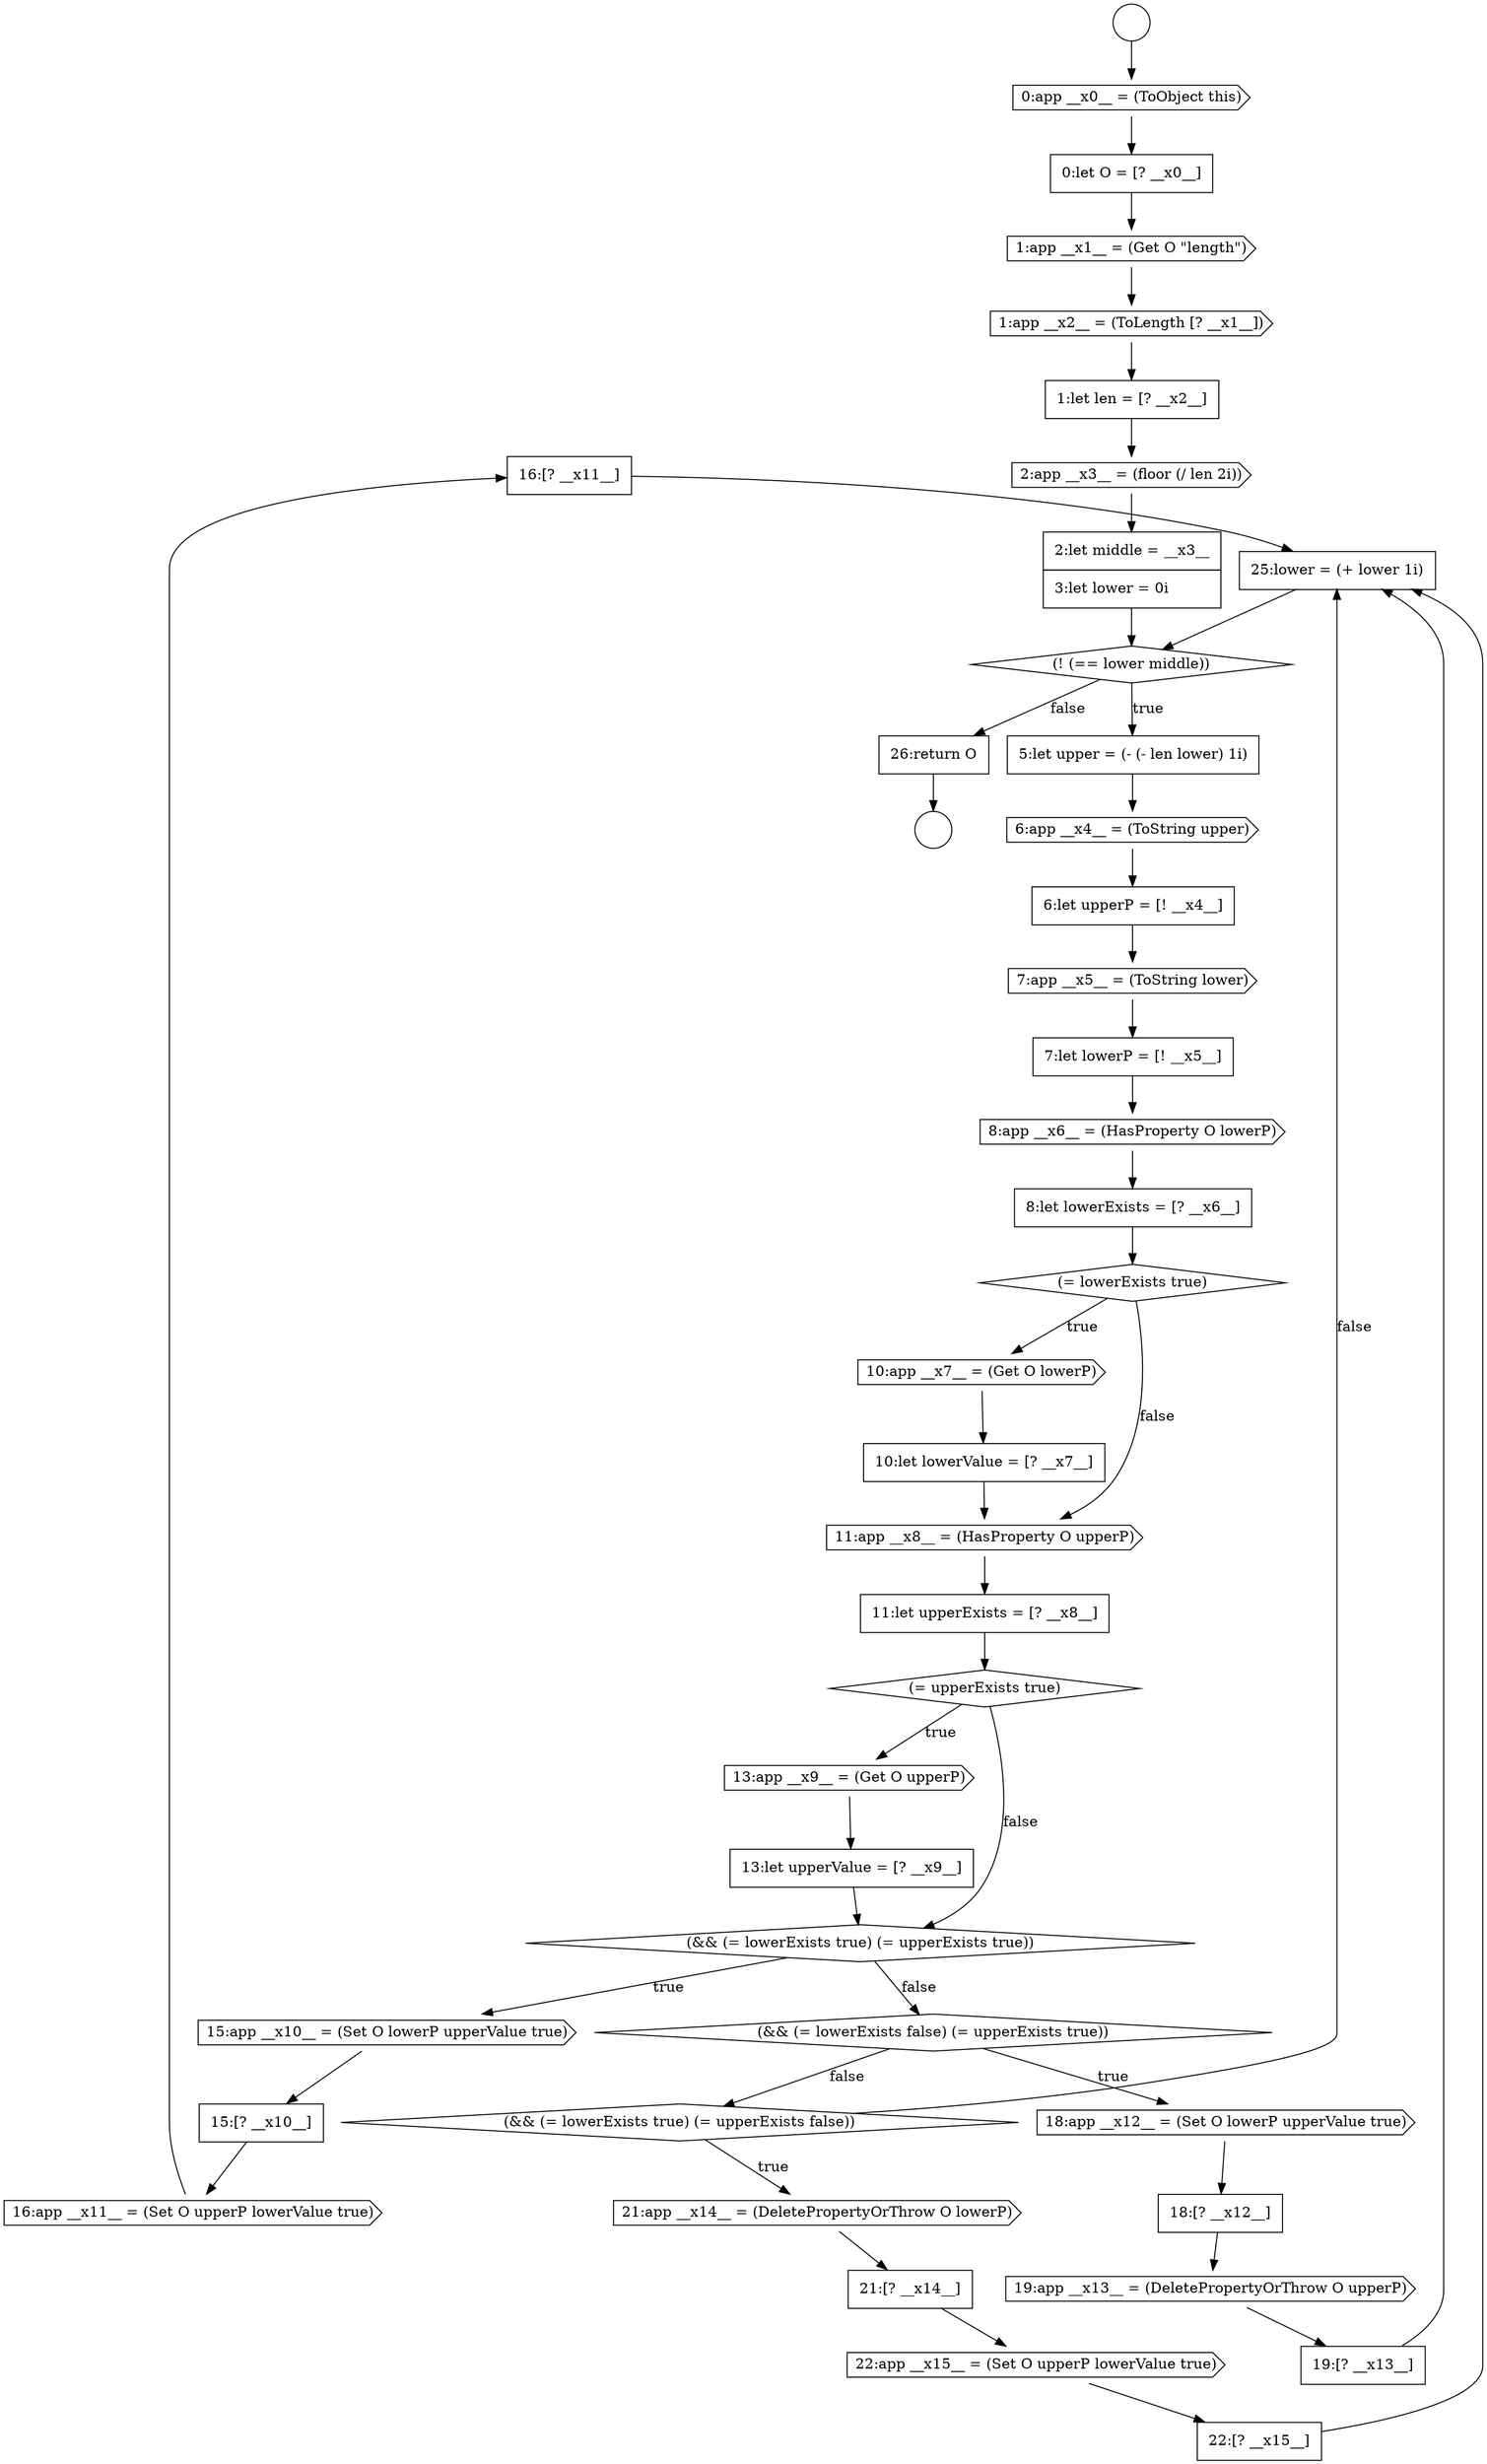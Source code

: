 digraph {
  node13863 [shape=none, margin=0, label=<<font color="black">
    <table border="0" cellborder="1" cellspacing="0" cellpadding="10">
      <tr><td align="left">16:[? __x11__]</td></tr>
    </table>
  </font>> color="black" fillcolor="white" style=filled]
  node13872 [shape=cds, label=<<font color="black">22:app __x15__ = (Set O upperP lowerValue true)</font>> color="black" fillcolor="white" style=filled]
  node13844 [shape=none, margin=0, label=<<font color="black">
    <table border="0" cellborder="1" cellspacing="0" cellpadding="10">
      <tr><td align="left">5:let upper = (- (- len lower) 1i)</td></tr>
    </table>
  </font>> color="black" fillcolor="white" style=filled]
  node13847 [shape=cds, label=<<font color="black">7:app __x5__ = (ToString lower)</font>> color="black" fillcolor="white" style=filled]
  node13843 [shape=diamond, label=<<font color="black">(! (== lower middle))</font>> color="black" fillcolor="white" style=filled]
  node13870 [shape=cds, label=<<font color="black">21:app __x14__ = (DeletePropertyOrThrow O lowerP)</font>> color="black" fillcolor="white" style=filled]
  node13858 [shape=none, margin=0, label=<<font color="black">
    <table border="0" cellborder="1" cellspacing="0" cellpadding="10">
      <tr><td align="left">13:let upperValue = [? __x9__]</td></tr>
    </table>
  </font>> color="black" fillcolor="white" style=filled]
  node13862 [shape=cds, label=<<font color="black">16:app __x11__ = (Set O upperP lowerValue true)</font>> color="black" fillcolor="white" style=filled]
  node13842 [shape=none, margin=0, label=<<font color="black">
    <table border="0" cellborder="1" cellspacing="0" cellpadding="10">
      <tr><td align="left">2:let middle = __x3__</td></tr>
      <tr><td align="left">3:let lower = 0i</td></tr>
    </table>
  </font>> color="black" fillcolor="white" style=filled]
  node13859 [shape=diamond, label=<<font color="black">(&amp;&amp; (= lowerExists true) (= upperExists true))</font>> color="black" fillcolor="white" style=filled]
  node13854 [shape=cds, label=<<font color="black">11:app __x8__ = (HasProperty O upperP)</font>> color="black" fillcolor="white" style=filled]
  node13869 [shape=diamond, label=<<font color="black">(&amp;&amp; (= lowerExists true) (= upperExists false))</font>> color="black" fillcolor="white" style=filled]
  node13834 [shape=circle label=" " color="black" fillcolor="white" style=filled]
  node13845 [shape=cds, label=<<font color="black">6:app __x4__ = (ToString upper)</font>> color="black" fillcolor="white" style=filled]
  node13874 [shape=none, margin=0, label=<<font color="black">
    <table border="0" cellborder="1" cellspacing="0" cellpadding="10">
      <tr><td align="left">25:lower = (+ lower 1i)</td></tr>
    </table>
  </font>> color="black" fillcolor="white" style=filled]
  node13841 [shape=cds, label=<<font color="black">2:app __x3__ = (floor (/ len 2i))</font>> color="black" fillcolor="white" style=filled]
  node13865 [shape=cds, label=<<font color="black">18:app __x12__ = (Set O lowerP upperValue true)</font>> color="black" fillcolor="white" style=filled]
  node13838 [shape=cds, label=<<font color="black">1:app __x1__ = (Get O &quot;length&quot;)</font>> color="black" fillcolor="white" style=filled]
  node13848 [shape=none, margin=0, label=<<font color="black">
    <table border="0" cellborder="1" cellspacing="0" cellpadding="10">
      <tr><td align="left">7:let lowerP = [! __x5__]</td></tr>
    </table>
  </font>> color="black" fillcolor="white" style=filled]
  node13875 [shape=none, margin=0, label=<<font color="black">
    <table border="0" cellborder="1" cellspacing="0" cellpadding="10">
      <tr><td align="left">26:return O</td></tr>
    </table>
  </font>> color="black" fillcolor="white" style=filled]
  node13850 [shape=none, margin=0, label=<<font color="black">
    <table border="0" cellborder="1" cellspacing="0" cellpadding="10">
      <tr><td align="left">8:let lowerExists = [? __x6__]</td></tr>
    </table>
  </font>> color="black" fillcolor="white" style=filled]
  node13860 [shape=cds, label=<<font color="black">15:app __x10__ = (Set O lowerP upperValue true)</font>> color="black" fillcolor="white" style=filled]
  node13835 [shape=circle label=" " color="black" fillcolor="white" style=filled]
  node13853 [shape=none, margin=0, label=<<font color="black">
    <table border="0" cellborder="1" cellspacing="0" cellpadding="10">
      <tr><td align="left">10:let lowerValue = [? __x7__]</td></tr>
    </table>
  </font>> color="black" fillcolor="white" style=filled]
  node13839 [shape=cds, label=<<font color="black">1:app __x2__ = (ToLength [? __x1__])</font>> color="black" fillcolor="white" style=filled]
  node13868 [shape=none, margin=0, label=<<font color="black">
    <table border="0" cellborder="1" cellspacing="0" cellpadding="10">
      <tr><td align="left">19:[? __x13__]</td></tr>
    </table>
  </font>> color="black" fillcolor="white" style=filled]
  node13864 [shape=diamond, label=<<font color="black">(&amp;&amp; (= lowerExists false) (= upperExists true))</font>> color="black" fillcolor="white" style=filled]
  node13849 [shape=cds, label=<<font color="black">8:app __x6__ = (HasProperty O lowerP)</font>> color="black" fillcolor="white" style=filled]
  node13871 [shape=none, margin=0, label=<<font color="black">
    <table border="0" cellborder="1" cellspacing="0" cellpadding="10">
      <tr><td align="left">21:[? __x14__]</td></tr>
    </table>
  </font>> color="black" fillcolor="white" style=filled]
  node13851 [shape=diamond, label=<<font color="black">(= lowerExists true)</font>> color="black" fillcolor="white" style=filled]
  node13836 [shape=cds, label=<<font color="black">0:app __x0__ = (ToObject this)</font>> color="black" fillcolor="white" style=filled]
  node13857 [shape=cds, label=<<font color="black">13:app __x9__ = (Get O upperP)</font>> color="black" fillcolor="white" style=filled]
  node13856 [shape=diamond, label=<<font color="black">(= upperExists true)</font>> color="black" fillcolor="white" style=filled]
  node13867 [shape=cds, label=<<font color="black">19:app __x13__ = (DeletePropertyOrThrow O upperP)</font>> color="black" fillcolor="white" style=filled]
  node13840 [shape=none, margin=0, label=<<font color="black">
    <table border="0" cellborder="1" cellspacing="0" cellpadding="10">
      <tr><td align="left">1:let len = [? __x2__]</td></tr>
    </table>
  </font>> color="black" fillcolor="white" style=filled]
  node13861 [shape=none, margin=0, label=<<font color="black">
    <table border="0" cellborder="1" cellspacing="0" cellpadding="10">
      <tr><td align="left">15:[? __x10__]</td></tr>
    </table>
  </font>> color="black" fillcolor="white" style=filled]
  node13852 [shape=cds, label=<<font color="black">10:app __x7__ = (Get O lowerP)</font>> color="black" fillcolor="white" style=filled]
  node13846 [shape=none, margin=0, label=<<font color="black">
    <table border="0" cellborder="1" cellspacing="0" cellpadding="10">
      <tr><td align="left">6:let upperP = [! __x4__]</td></tr>
    </table>
  </font>> color="black" fillcolor="white" style=filled]
  node13873 [shape=none, margin=0, label=<<font color="black">
    <table border="0" cellborder="1" cellspacing="0" cellpadding="10">
      <tr><td align="left">22:[? __x15__]</td></tr>
    </table>
  </font>> color="black" fillcolor="white" style=filled]
  node13855 [shape=none, margin=0, label=<<font color="black">
    <table border="0" cellborder="1" cellspacing="0" cellpadding="10">
      <tr><td align="left">11:let upperExists = [? __x8__]</td></tr>
    </table>
  </font>> color="black" fillcolor="white" style=filled]
  node13837 [shape=none, margin=0, label=<<font color="black">
    <table border="0" cellborder="1" cellspacing="0" cellpadding="10">
      <tr><td align="left">0:let O = [? __x0__]</td></tr>
    </table>
  </font>> color="black" fillcolor="white" style=filled]
  node13866 [shape=none, margin=0, label=<<font color="black">
    <table border="0" cellborder="1" cellspacing="0" cellpadding="10">
      <tr><td align="left">18:[? __x12__]</td></tr>
    </table>
  </font>> color="black" fillcolor="white" style=filled]
  node13848 -> node13849 [ color="black"]
  node13865 -> node13866 [ color="black"]
  node13861 -> node13862 [ color="black"]
  node13854 -> node13855 [ color="black"]
  node13870 -> node13871 [ color="black"]
  node13875 -> node13835 [ color="black"]
  node13852 -> node13853 [ color="black"]
  node13868 -> node13874 [ color="black"]
  node13843 -> node13844 [label=<<font color="black">true</font>> color="black"]
  node13843 -> node13875 [label=<<font color="black">false</font>> color="black"]
  node13851 -> node13852 [label=<<font color="black">true</font>> color="black"]
  node13851 -> node13854 [label=<<font color="black">false</font>> color="black"]
  node13866 -> node13867 [ color="black"]
  node13863 -> node13874 [ color="black"]
  node13840 -> node13841 [ color="black"]
  node13869 -> node13870 [label=<<font color="black">true</font>> color="black"]
  node13869 -> node13874 [label=<<font color="black">false</font>> color="black"]
  node13855 -> node13856 [ color="black"]
  node13849 -> node13850 [ color="black"]
  node13874 -> node13843 [ color="black"]
  node13841 -> node13842 [ color="black"]
  node13856 -> node13857 [label=<<font color="black">true</font>> color="black"]
  node13856 -> node13859 [label=<<font color="black">false</font>> color="black"]
  node13872 -> node13873 [ color="black"]
  node13858 -> node13859 [ color="black"]
  node13846 -> node13847 [ color="black"]
  node13864 -> node13865 [label=<<font color="black">true</font>> color="black"]
  node13864 -> node13869 [label=<<font color="black">false</font>> color="black"]
  node13850 -> node13851 [ color="black"]
  node13838 -> node13839 [ color="black"]
  node13859 -> node13860 [label=<<font color="black">true</font>> color="black"]
  node13859 -> node13864 [label=<<font color="black">false</font>> color="black"]
  node13860 -> node13861 [ color="black"]
  node13845 -> node13846 [ color="black"]
  node13836 -> node13837 [ color="black"]
  node13857 -> node13858 [ color="black"]
  node13837 -> node13838 [ color="black"]
  node13834 -> node13836 [ color="black"]
  node13844 -> node13845 [ color="black"]
  node13842 -> node13843 [ color="black"]
  node13873 -> node13874 [ color="black"]
  node13839 -> node13840 [ color="black"]
  node13871 -> node13872 [ color="black"]
  node13853 -> node13854 [ color="black"]
  node13847 -> node13848 [ color="black"]
  node13862 -> node13863 [ color="black"]
  node13867 -> node13868 [ color="black"]
}
